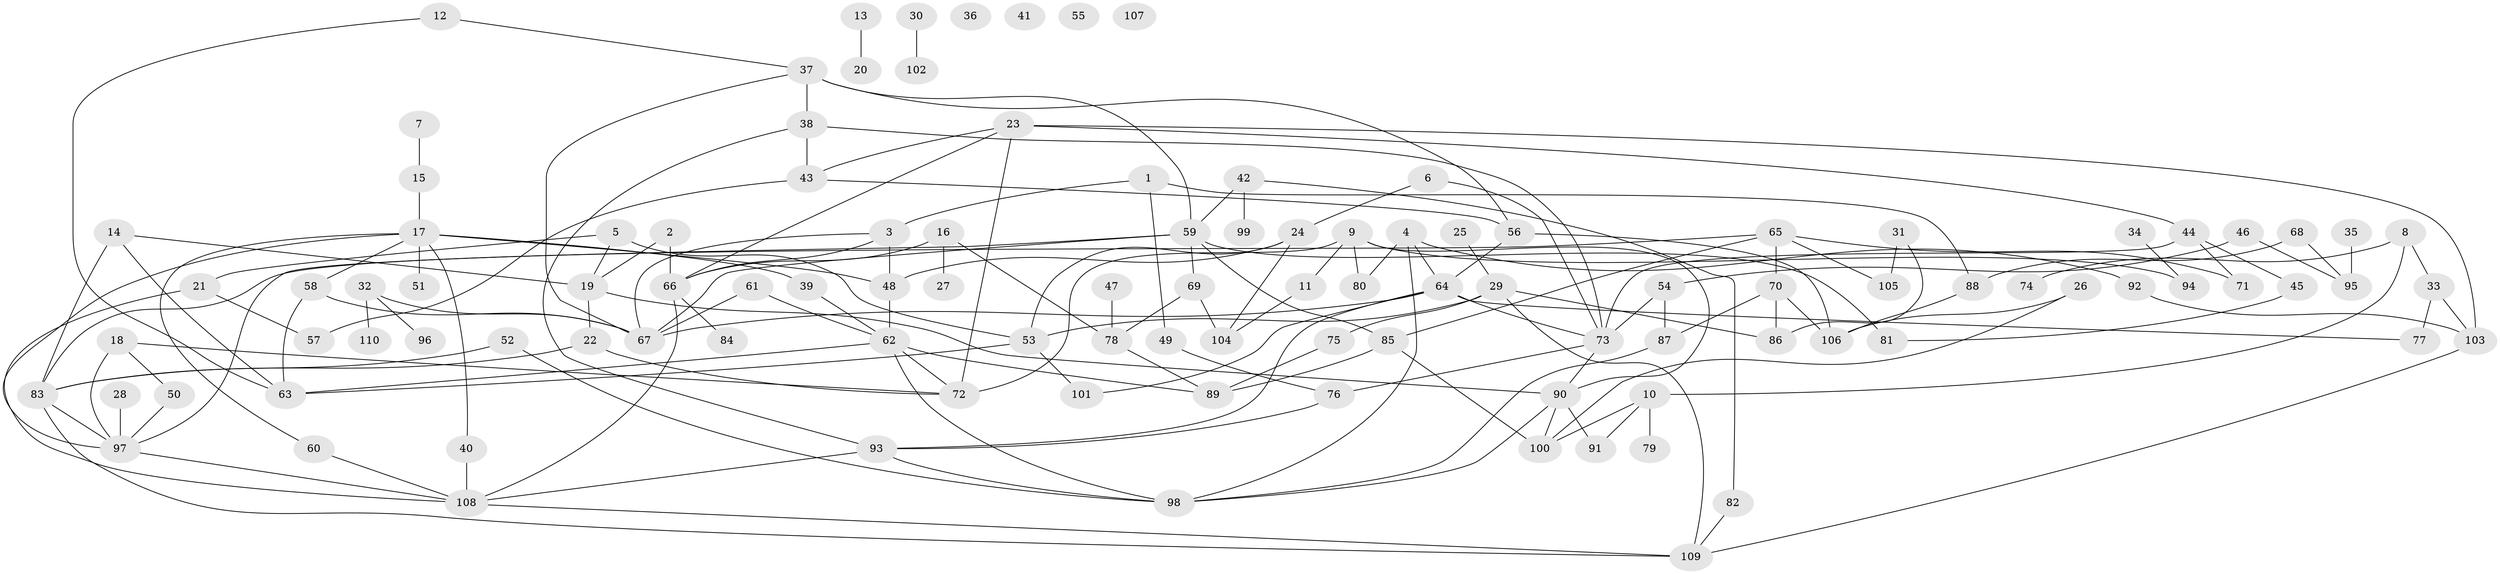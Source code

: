 // Generated by graph-tools (version 1.1) at 2025/49/03/09/25 03:49:04]
// undirected, 110 vertices, 168 edges
graph export_dot {
graph [start="1"]
  node [color=gray90,style=filled];
  1;
  2;
  3;
  4;
  5;
  6;
  7;
  8;
  9;
  10;
  11;
  12;
  13;
  14;
  15;
  16;
  17;
  18;
  19;
  20;
  21;
  22;
  23;
  24;
  25;
  26;
  27;
  28;
  29;
  30;
  31;
  32;
  33;
  34;
  35;
  36;
  37;
  38;
  39;
  40;
  41;
  42;
  43;
  44;
  45;
  46;
  47;
  48;
  49;
  50;
  51;
  52;
  53;
  54;
  55;
  56;
  57;
  58;
  59;
  60;
  61;
  62;
  63;
  64;
  65;
  66;
  67;
  68;
  69;
  70;
  71;
  72;
  73;
  74;
  75;
  76;
  77;
  78;
  79;
  80;
  81;
  82;
  83;
  84;
  85;
  86;
  87;
  88;
  89;
  90;
  91;
  92;
  93;
  94;
  95;
  96;
  97;
  98;
  99;
  100;
  101;
  102;
  103;
  104;
  105;
  106;
  107;
  108;
  109;
  110;
  1 -- 3;
  1 -- 49;
  1 -- 88;
  2 -- 19;
  2 -- 66;
  3 -- 48;
  3 -- 66;
  3 -- 67;
  4 -- 64;
  4 -- 80;
  4 -- 92;
  4 -- 98;
  5 -- 19;
  5 -- 21;
  5 -- 53;
  6 -- 24;
  6 -- 73;
  7 -- 15;
  8 -- 10;
  8 -- 33;
  8 -- 74;
  9 -- 11;
  9 -- 72;
  9 -- 80;
  9 -- 90;
  9 -- 94;
  10 -- 79;
  10 -- 91;
  10 -- 100;
  11 -- 104;
  12 -- 37;
  12 -- 63;
  13 -- 20;
  14 -- 19;
  14 -- 63;
  14 -- 83;
  15 -- 17;
  16 -- 27;
  16 -- 66;
  16 -- 78;
  17 -- 39;
  17 -- 40;
  17 -- 48;
  17 -- 51;
  17 -- 58;
  17 -- 60;
  17 -- 97;
  18 -- 50;
  18 -- 72;
  18 -- 97;
  19 -- 22;
  19 -- 90;
  21 -- 57;
  21 -- 108;
  22 -- 72;
  22 -- 83;
  23 -- 43;
  23 -- 44;
  23 -- 66;
  23 -- 72;
  23 -- 103;
  24 -- 48;
  24 -- 53;
  24 -- 104;
  25 -- 29;
  26 -- 100;
  26 -- 106;
  28 -- 97;
  29 -- 53;
  29 -- 75;
  29 -- 86;
  29 -- 109;
  30 -- 102;
  31 -- 86;
  31 -- 105;
  32 -- 67;
  32 -- 96;
  32 -- 110;
  33 -- 77;
  33 -- 103;
  34 -- 94;
  35 -- 95;
  37 -- 38;
  37 -- 56;
  37 -- 59;
  37 -- 67;
  38 -- 43;
  38 -- 73;
  38 -- 93;
  39 -- 62;
  40 -- 108;
  42 -- 59;
  42 -- 82;
  42 -- 99;
  43 -- 56;
  43 -- 57;
  44 -- 45;
  44 -- 71;
  44 -- 73;
  45 -- 81;
  46 -- 54;
  46 -- 95;
  47 -- 78;
  48 -- 62;
  49 -- 76;
  50 -- 97;
  52 -- 83;
  52 -- 98;
  53 -- 63;
  53 -- 101;
  54 -- 73;
  54 -- 87;
  56 -- 64;
  56 -- 106;
  58 -- 63;
  58 -- 67;
  59 -- 67;
  59 -- 69;
  59 -- 81;
  59 -- 85;
  59 -- 97;
  60 -- 108;
  61 -- 62;
  61 -- 67;
  62 -- 63;
  62 -- 72;
  62 -- 89;
  62 -- 98;
  64 -- 67;
  64 -- 73;
  64 -- 77;
  64 -- 93;
  64 -- 101;
  65 -- 70;
  65 -- 71;
  65 -- 83;
  65 -- 85;
  65 -- 105;
  66 -- 84;
  66 -- 108;
  68 -- 88;
  68 -- 95;
  69 -- 78;
  69 -- 104;
  70 -- 86;
  70 -- 87;
  70 -- 106;
  73 -- 76;
  73 -- 90;
  75 -- 89;
  76 -- 93;
  78 -- 89;
  82 -- 109;
  83 -- 97;
  83 -- 109;
  85 -- 89;
  85 -- 100;
  87 -- 98;
  88 -- 106;
  90 -- 91;
  90 -- 98;
  90 -- 100;
  92 -- 103;
  93 -- 98;
  93 -- 108;
  97 -- 108;
  103 -- 109;
  108 -- 109;
}
